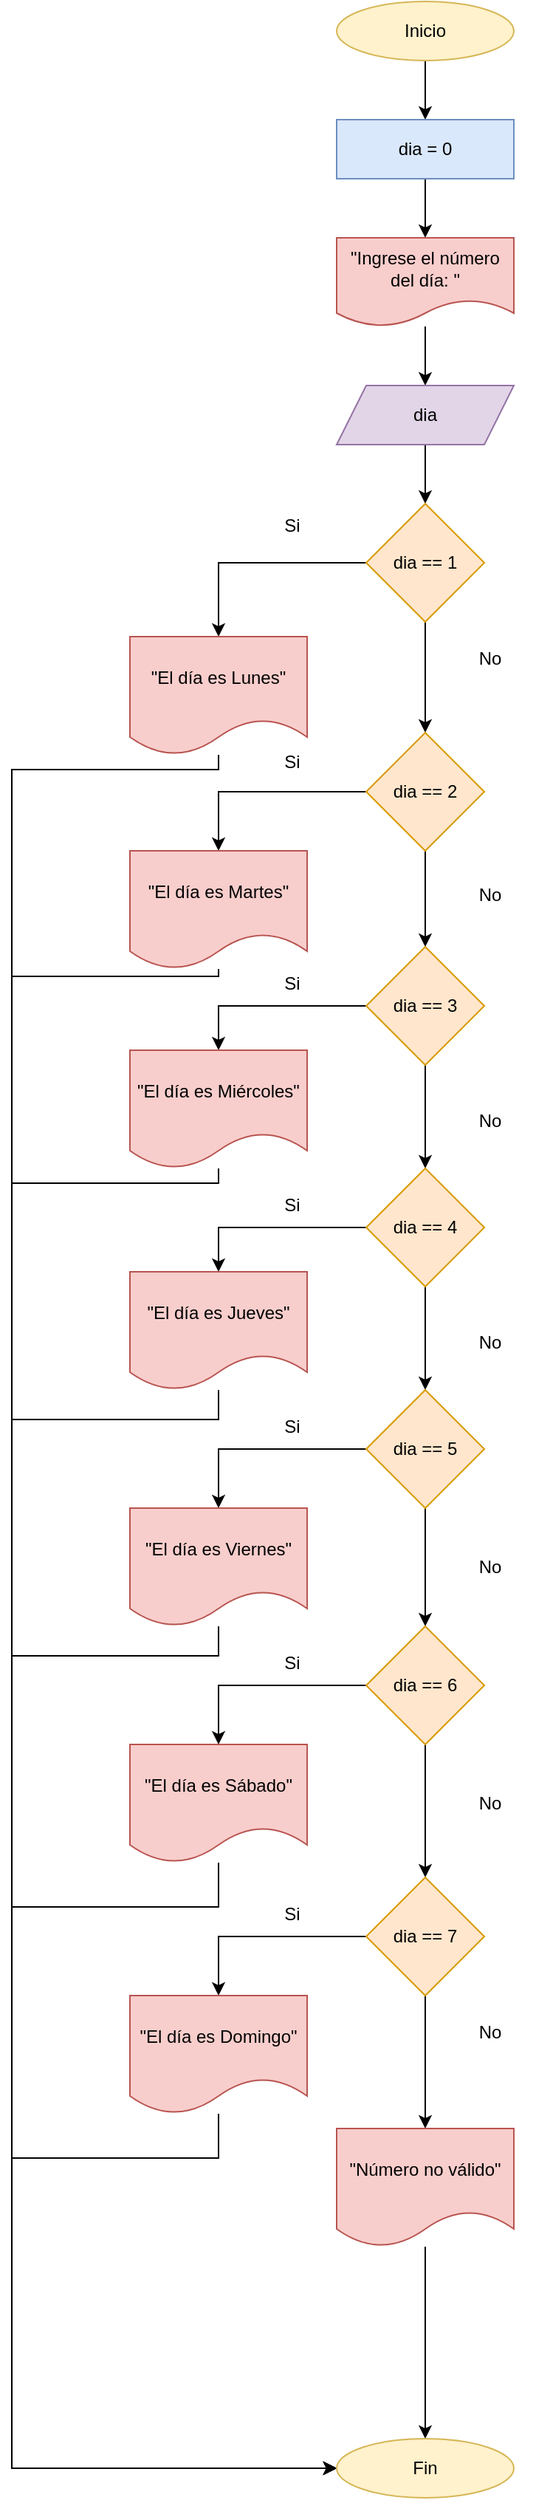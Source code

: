 <mxfile version="20.3.6" type="github"><diagram id="_x6OWzzEYFm8EcrHR-dF" name="Página-1"><mxGraphModel dx="1902" dy="965" grid="1" gridSize="10" guides="1" tooltips="1" connect="1" arrows="1" fold="1" page="1" pageScale="1" pageWidth="827" pageHeight="1169" math="0" shadow="0"><root><mxCell id="0"/><mxCell id="1" parent="0"/><mxCell id="A4JQyNqD2Rsx4FTWa9vS-3" value="" style="edgeStyle=orthogonalEdgeStyle;rounded=0;orthogonalLoop=1;jettySize=auto;html=1;" edge="1" parent="1" source="A4JQyNqD2Rsx4FTWa9vS-1"><mxGeometry relative="1" as="geometry"><mxPoint x="400" y="90" as="targetPoint"/></mxGeometry></mxCell><mxCell id="A4JQyNqD2Rsx4FTWa9vS-1" value="Inicio" style="ellipse;whiteSpace=wrap;html=1;fillColor=#fff2cc;strokeColor=#d6b656;" vertex="1" parent="1"><mxGeometry x="340" y="10" width="120" height="40" as="geometry"/></mxCell><mxCell id="A4JQyNqD2Rsx4FTWa9vS-60" value="" style="edgeStyle=orthogonalEdgeStyle;rounded=0;orthogonalLoop=1;jettySize=auto;html=1;" edge="1" parent="1" source="A4JQyNqD2Rsx4FTWa9vS-28" target="A4JQyNqD2Rsx4FTWa9vS-29"><mxGeometry relative="1" as="geometry"/></mxCell><mxCell id="A4JQyNqD2Rsx4FTWa9vS-28" value="dia = 0" style="rounded=0;whiteSpace=wrap;html=1;fillColor=#dae8fc;strokeColor=#6c8ebf;" vertex="1" parent="1"><mxGeometry x="340" y="90" width="120" height="40" as="geometry"/></mxCell><mxCell id="A4JQyNqD2Rsx4FTWa9vS-59" value="" style="edgeStyle=orthogonalEdgeStyle;rounded=0;orthogonalLoop=1;jettySize=auto;html=1;" edge="1" parent="1" source="A4JQyNqD2Rsx4FTWa9vS-29" target="A4JQyNqD2Rsx4FTWa9vS-30"><mxGeometry relative="1" as="geometry"/></mxCell><mxCell id="A4JQyNqD2Rsx4FTWa9vS-29" value="&quot;Ingrese el número del día: &quot;" style="shape=document;whiteSpace=wrap;html=1;boundedLbl=1;fillColor=#f8cecc;strokeColor=#b85450;" vertex="1" parent="1"><mxGeometry x="340" y="170" width="120" height="60" as="geometry"/></mxCell><mxCell id="A4JQyNqD2Rsx4FTWa9vS-58" value="" style="edgeStyle=orthogonalEdgeStyle;rounded=0;orthogonalLoop=1;jettySize=auto;html=1;" edge="1" parent="1" source="A4JQyNqD2Rsx4FTWa9vS-30" target="A4JQyNqD2Rsx4FTWa9vS-31"><mxGeometry relative="1" as="geometry"/></mxCell><mxCell id="A4JQyNqD2Rsx4FTWa9vS-30" value="dia" style="shape=parallelogram;perimeter=parallelogramPerimeter;whiteSpace=wrap;html=1;fixedSize=1;fillColor=#e1d5e7;strokeColor=#9673a6;" vertex="1" parent="1"><mxGeometry x="340" y="270" width="120" height="40" as="geometry"/></mxCell><mxCell id="A4JQyNqD2Rsx4FTWa9vS-56" style="edgeStyle=orthogonalEdgeStyle;rounded=0;orthogonalLoop=1;jettySize=auto;html=1;" edge="1" parent="1" source="A4JQyNqD2Rsx4FTWa9vS-31" target="A4JQyNqD2Rsx4FTWa9vS-32"><mxGeometry relative="1" as="geometry"/></mxCell><mxCell id="A4JQyNqD2Rsx4FTWa9vS-57" value="" style="edgeStyle=orthogonalEdgeStyle;rounded=0;orthogonalLoop=1;jettySize=auto;html=1;" edge="1" parent="1" source="A4JQyNqD2Rsx4FTWa9vS-31" target="A4JQyNqD2Rsx4FTWa9vS-33"><mxGeometry relative="1" as="geometry"/></mxCell><mxCell id="A4JQyNqD2Rsx4FTWa9vS-31" value="dia == 1" style="rhombus;whiteSpace=wrap;html=1;fillColor=#ffe6cc;strokeColor=#d79b00;" vertex="1" parent="1"><mxGeometry x="360" y="350" width="80" height="80" as="geometry"/></mxCell><mxCell id="A4JQyNqD2Rsx4FTWa9vS-108" style="edgeStyle=orthogonalEdgeStyle;rounded=0;orthogonalLoop=1;jettySize=auto;html=1;entryX=0;entryY=0.5;entryDx=0;entryDy=0;" edge="1" parent="1" source="A4JQyNqD2Rsx4FTWa9vS-32" target="A4JQyNqD2Rsx4FTWa9vS-84"><mxGeometry relative="1" as="geometry"><Array as="points"><mxPoint x="260" y="530"/><mxPoint x="120" y="530"/><mxPoint x="120" y="1680"/></Array></mxGeometry></mxCell><mxCell id="A4JQyNqD2Rsx4FTWa9vS-32" value="&quot;El día es Lunes&quot;" style="shape=document;whiteSpace=wrap;html=1;boundedLbl=1;fillColor=#f8cecc;strokeColor=#b85450;" vertex="1" parent="1"><mxGeometry x="200" y="440" width="120" height="80" as="geometry"/></mxCell><mxCell id="A4JQyNqD2Rsx4FTWa9vS-55" style="edgeStyle=orthogonalEdgeStyle;rounded=0;orthogonalLoop=1;jettySize=auto;html=1;entryX=0.5;entryY=0;entryDx=0;entryDy=0;" edge="1" parent="1" source="A4JQyNqD2Rsx4FTWa9vS-33" target="A4JQyNqD2Rsx4FTWa9vS-34"><mxGeometry relative="1" as="geometry"/></mxCell><mxCell id="A4JQyNqD2Rsx4FTWa9vS-61" value="" style="edgeStyle=orthogonalEdgeStyle;rounded=0;orthogonalLoop=1;jettySize=auto;html=1;" edge="1" parent="1" source="A4JQyNqD2Rsx4FTWa9vS-33" target="A4JQyNqD2Rsx4FTWa9vS-35"><mxGeometry relative="1" as="geometry"><Array as="points"><mxPoint x="400" y="620"/><mxPoint x="400" y="620"/></Array></mxGeometry></mxCell><mxCell id="A4JQyNqD2Rsx4FTWa9vS-33" value="dia == 2" style="rhombus;whiteSpace=wrap;html=1;fillColor=#ffe6cc;strokeColor=#d79b00;" vertex="1" parent="1"><mxGeometry x="360" y="505" width="80" height="80" as="geometry"/></mxCell><mxCell id="A4JQyNqD2Rsx4FTWa9vS-109" style="edgeStyle=orthogonalEdgeStyle;rounded=0;orthogonalLoop=1;jettySize=auto;html=1;entryX=0;entryY=0.5;entryDx=0;entryDy=0;" edge="1" parent="1" source="A4JQyNqD2Rsx4FTWa9vS-34" target="A4JQyNqD2Rsx4FTWa9vS-84"><mxGeometry relative="1" as="geometry"><Array as="points"><mxPoint x="260" y="670"/><mxPoint x="120" y="670"/><mxPoint x="120" y="1680"/></Array></mxGeometry></mxCell><mxCell id="A4JQyNqD2Rsx4FTWa9vS-34" value="&quot;El día es Martes&quot;" style="shape=document;whiteSpace=wrap;html=1;boundedLbl=1;fillColor=#f8cecc;strokeColor=#b85450;" vertex="1" parent="1"><mxGeometry x="200" y="585" width="120" height="80" as="geometry"/></mxCell><mxCell id="A4JQyNqD2Rsx4FTWa9vS-54" style="edgeStyle=orthogonalEdgeStyle;rounded=0;orthogonalLoop=1;jettySize=auto;html=1;entryX=0.5;entryY=0;entryDx=0;entryDy=0;" edge="1" parent="1" source="A4JQyNqD2Rsx4FTWa9vS-35" target="A4JQyNqD2Rsx4FTWa9vS-36"><mxGeometry relative="1" as="geometry"/></mxCell><mxCell id="A4JQyNqD2Rsx4FTWa9vS-62" value="" style="edgeStyle=orthogonalEdgeStyle;rounded=0;orthogonalLoop=1;jettySize=auto;html=1;" edge="1" parent="1" source="A4JQyNqD2Rsx4FTWa9vS-35" target="A4JQyNqD2Rsx4FTWa9vS-37"><mxGeometry relative="1" as="geometry"/></mxCell><mxCell id="A4JQyNqD2Rsx4FTWa9vS-35" value="dia == 3" style="rhombus;whiteSpace=wrap;html=1;fillColor=#ffe6cc;strokeColor=#d79b00;" vertex="1" parent="1"><mxGeometry x="360" y="650" width="80" height="80" as="geometry"/></mxCell><mxCell id="A4JQyNqD2Rsx4FTWa9vS-110" style="edgeStyle=orthogonalEdgeStyle;rounded=0;orthogonalLoop=1;jettySize=auto;html=1;entryX=0;entryY=0.5;entryDx=0;entryDy=0;" edge="1" parent="1" source="A4JQyNqD2Rsx4FTWa9vS-36" target="A4JQyNqD2Rsx4FTWa9vS-84"><mxGeometry relative="1" as="geometry"><Array as="points"><mxPoint x="260" y="810"/><mxPoint x="120" y="810"/><mxPoint x="120" y="1680"/></Array></mxGeometry></mxCell><mxCell id="A4JQyNqD2Rsx4FTWa9vS-36" value="&quot;El día es Miércoles&quot;" style="shape=document;whiteSpace=wrap;html=1;boundedLbl=1;fillColor=#f8cecc;strokeColor=#b85450;" vertex="1" parent="1"><mxGeometry x="200" y="720" width="120" height="80" as="geometry"/></mxCell><mxCell id="A4JQyNqD2Rsx4FTWa9vS-53" style="edgeStyle=orthogonalEdgeStyle;rounded=0;orthogonalLoop=1;jettySize=auto;html=1;entryX=0.5;entryY=0;entryDx=0;entryDy=0;" edge="1" parent="1" source="A4JQyNqD2Rsx4FTWa9vS-37" target="A4JQyNqD2Rsx4FTWa9vS-38"><mxGeometry relative="1" as="geometry"/></mxCell><mxCell id="A4JQyNqD2Rsx4FTWa9vS-63" value="" style="edgeStyle=orthogonalEdgeStyle;rounded=0;orthogonalLoop=1;jettySize=auto;html=1;" edge="1" parent="1" source="A4JQyNqD2Rsx4FTWa9vS-37" target="A4JQyNqD2Rsx4FTWa9vS-40"><mxGeometry relative="1" as="geometry"/></mxCell><mxCell id="A4JQyNqD2Rsx4FTWa9vS-37" value="dia == 4" style="rhombus;whiteSpace=wrap;html=1;fillColor=#ffe6cc;strokeColor=#d79b00;" vertex="1" parent="1"><mxGeometry x="360" y="800" width="80" height="80" as="geometry"/></mxCell><mxCell id="A4JQyNqD2Rsx4FTWa9vS-111" style="edgeStyle=orthogonalEdgeStyle;rounded=0;orthogonalLoop=1;jettySize=auto;html=1;entryX=0;entryY=0.5;entryDx=0;entryDy=0;" edge="1" parent="1" source="A4JQyNqD2Rsx4FTWa9vS-38" target="A4JQyNqD2Rsx4FTWa9vS-84"><mxGeometry relative="1" as="geometry"><Array as="points"><mxPoint x="260" y="970"/><mxPoint x="120" y="970"/><mxPoint x="120" y="1680"/></Array></mxGeometry></mxCell><mxCell id="A4JQyNqD2Rsx4FTWa9vS-38" value="&quot;El día es Jueves&quot;" style="shape=document;whiteSpace=wrap;html=1;boundedLbl=1;fillColor=#f8cecc;strokeColor=#b85450;" vertex="1" parent="1"><mxGeometry x="200" y="870" width="120" height="80" as="geometry"/></mxCell><mxCell id="A4JQyNqD2Rsx4FTWa9vS-52" style="edgeStyle=orthogonalEdgeStyle;rounded=0;orthogonalLoop=1;jettySize=auto;html=1;entryX=0.5;entryY=0;entryDx=0;entryDy=0;" edge="1" parent="1" source="A4JQyNqD2Rsx4FTWa9vS-40" target="A4JQyNqD2Rsx4FTWa9vS-41"><mxGeometry relative="1" as="geometry"/></mxCell><mxCell id="A4JQyNqD2Rsx4FTWa9vS-64" value="" style="edgeStyle=orthogonalEdgeStyle;rounded=0;orthogonalLoop=1;jettySize=auto;html=1;" edge="1" parent="1" source="A4JQyNqD2Rsx4FTWa9vS-40" target="A4JQyNqD2Rsx4FTWa9vS-42"><mxGeometry relative="1" as="geometry"/></mxCell><mxCell id="A4JQyNqD2Rsx4FTWa9vS-40" value="dia == 5" style="rhombus;whiteSpace=wrap;html=1;fillColor=#ffe6cc;strokeColor=#d79b00;" vertex="1" parent="1"><mxGeometry x="360" y="950" width="80" height="80" as="geometry"/></mxCell><mxCell id="A4JQyNqD2Rsx4FTWa9vS-112" style="edgeStyle=orthogonalEdgeStyle;rounded=0;orthogonalLoop=1;jettySize=auto;html=1;entryX=0;entryY=0.5;entryDx=0;entryDy=0;" edge="1" parent="1" source="A4JQyNqD2Rsx4FTWa9vS-41" target="A4JQyNqD2Rsx4FTWa9vS-84"><mxGeometry relative="1" as="geometry"><Array as="points"><mxPoint x="260" y="1130"/><mxPoint x="120" y="1130"/><mxPoint x="120" y="1680"/></Array></mxGeometry></mxCell><mxCell id="A4JQyNqD2Rsx4FTWa9vS-41" value="&quot;El día es Viernes&quot;" style="shape=document;whiteSpace=wrap;html=1;boundedLbl=1;fillColor=#f8cecc;strokeColor=#b85450;" vertex="1" parent="1"><mxGeometry x="200" y="1030" width="120" height="80" as="geometry"/></mxCell><mxCell id="A4JQyNqD2Rsx4FTWa9vS-51" style="edgeStyle=orthogonalEdgeStyle;rounded=0;orthogonalLoop=1;jettySize=auto;html=1;entryX=0.5;entryY=0;entryDx=0;entryDy=0;" edge="1" parent="1" source="A4JQyNqD2Rsx4FTWa9vS-42" target="A4JQyNqD2Rsx4FTWa9vS-43"><mxGeometry relative="1" as="geometry"/></mxCell><mxCell id="A4JQyNqD2Rsx4FTWa9vS-65" value="" style="edgeStyle=orthogonalEdgeStyle;rounded=0;orthogonalLoop=1;jettySize=auto;html=1;" edge="1" parent="1" source="A4JQyNqD2Rsx4FTWa9vS-42" target="A4JQyNqD2Rsx4FTWa9vS-44"><mxGeometry relative="1" as="geometry"/></mxCell><mxCell id="A4JQyNqD2Rsx4FTWa9vS-42" value="dia == 6" style="rhombus;whiteSpace=wrap;html=1;fillColor=#ffe6cc;strokeColor=#d79b00;" vertex="1" parent="1"><mxGeometry x="360" y="1110" width="80" height="80" as="geometry"/></mxCell><mxCell id="A4JQyNqD2Rsx4FTWa9vS-113" style="edgeStyle=orthogonalEdgeStyle;rounded=0;orthogonalLoop=1;jettySize=auto;html=1;entryX=0;entryY=0.5;entryDx=0;entryDy=0;" edge="1" parent="1" source="A4JQyNqD2Rsx4FTWa9vS-43" target="A4JQyNqD2Rsx4FTWa9vS-84"><mxGeometry relative="1" as="geometry"><Array as="points"><mxPoint x="260" y="1300"/><mxPoint x="120" y="1300"/><mxPoint x="120" y="1680"/></Array></mxGeometry></mxCell><mxCell id="A4JQyNqD2Rsx4FTWa9vS-43" value="&quot;El día es Sábado&quot;" style="shape=document;whiteSpace=wrap;html=1;boundedLbl=1;fillColor=#f8cecc;strokeColor=#b85450;" vertex="1" parent="1"><mxGeometry x="200" y="1190" width="120" height="80" as="geometry"/></mxCell><mxCell id="A4JQyNqD2Rsx4FTWa9vS-50" style="edgeStyle=orthogonalEdgeStyle;rounded=0;orthogonalLoop=1;jettySize=auto;html=1;entryX=0.5;entryY=0;entryDx=0;entryDy=0;" edge="1" parent="1" source="A4JQyNqD2Rsx4FTWa9vS-44" target="A4JQyNqD2Rsx4FTWa9vS-45"><mxGeometry relative="1" as="geometry"/></mxCell><mxCell id="A4JQyNqD2Rsx4FTWa9vS-115" value="" style="edgeStyle=orthogonalEdgeStyle;rounded=0;orthogonalLoop=1;jettySize=auto;html=1;" edge="1" parent="1" source="A4JQyNqD2Rsx4FTWa9vS-44" target="A4JQyNqD2Rsx4FTWa9vS-49"><mxGeometry relative="1" as="geometry"/></mxCell><mxCell id="A4JQyNqD2Rsx4FTWa9vS-44" value="dia == 7" style="rhombus;whiteSpace=wrap;html=1;fillColor=#ffe6cc;strokeColor=#d79b00;" vertex="1" parent="1"><mxGeometry x="360" y="1280" width="80" height="80" as="geometry"/></mxCell><mxCell id="A4JQyNqD2Rsx4FTWa9vS-114" style="edgeStyle=orthogonalEdgeStyle;rounded=0;orthogonalLoop=1;jettySize=auto;html=1;entryX=0;entryY=0.5;entryDx=0;entryDy=0;" edge="1" parent="1" source="A4JQyNqD2Rsx4FTWa9vS-45" target="A4JQyNqD2Rsx4FTWa9vS-84"><mxGeometry relative="1" as="geometry"><Array as="points"><mxPoint x="260" y="1470"/><mxPoint x="120" y="1470"/><mxPoint x="120" y="1680"/></Array></mxGeometry></mxCell><mxCell id="A4JQyNqD2Rsx4FTWa9vS-45" value="&quot;El día es Domingo&quot;" style="shape=document;whiteSpace=wrap;html=1;boundedLbl=1;fillColor=#f8cecc;strokeColor=#b85450;" vertex="1" parent="1"><mxGeometry x="200" y="1360" width="120" height="80" as="geometry"/></mxCell><mxCell id="A4JQyNqD2Rsx4FTWa9vS-116" style="edgeStyle=orthogonalEdgeStyle;rounded=0;orthogonalLoop=1;jettySize=auto;html=1;entryX=0.5;entryY=0;entryDx=0;entryDy=0;" edge="1" parent="1" source="A4JQyNqD2Rsx4FTWa9vS-49" target="A4JQyNqD2Rsx4FTWa9vS-84"><mxGeometry relative="1" as="geometry"/></mxCell><mxCell id="A4JQyNqD2Rsx4FTWa9vS-49" value="&quot;Número no válido&quot;" style="shape=document;whiteSpace=wrap;html=1;boundedLbl=1;fillColor=#f8cecc;strokeColor=#b85450;" vertex="1" parent="1"><mxGeometry x="340" y="1450" width="120" height="80" as="geometry"/></mxCell><mxCell id="A4JQyNqD2Rsx4FTWa9vS-84" value="Fin" style="ellipse;whiteSpace=wrap;html=1;fillColor=#fff2cc;strokeColor=#d6b656;" vertex="1" parent="1"><mxGeometry x="340" y="1660" width="120" height="40" as="geometry"/></mxCell><mxCell id="A4JQyNqD2Rsx4FTWa9vS-87" value="Si" style="text;html=1;strokeColor=none;fillColor=none;align=center;verticalAlign=middle;whiteSpace=wrap;rounded=0;" vertex="1" parent="1"><mxGeometry x="280" y="350" width="60" height="30" as="geometry"/></mxCell><mxCell id="A4JQyNqD2Rsx4FTWa9vS-88" value="No" style="text;html=1;strokeColor=none;fillColor=none;align=center;verticalAlign=middle;whiteSpace=wrap;rounded=0;" vertex="1" parent="1"><mxGeometry x="414" y="440" width="60" height="30" as="geometry"/></mxCell><mxCell id="A4JQyNqD2Rsx4FTWa9vS-89" value="Si" style="text;html=1;strokeColor=none;fillColor=none;align=center;verticalAlign=middle;whiteSpace=wrap;rounded=0;" vertex="1" parent="1"><mxGeometry x="280" y="510" width="60" height="30" as="geometry"/></mxCell><mxCell id="A4JQyNqD2Rsx4FTWa9vS-90" value="No" style="text;html=1;strokeColor=none;fillColor=none;align=center;verticalAlign=middle;whiteSpace=wrap;rounded=0;" vertex="1" parent="1"><mxGeometry x="414" y="600" width="60" height="30" as="geometry"/></mxCell><mxCell id="A4JQyNqD2Rsx4FTWa9vS-91" value="Si" style="text;html=1;strokeColor=none;fillColor=none;align=center;verticalAlign=middle;whiteSpace=wrap;rounded=0;" vertex="1" parent="1"><mxGeometry x="280" y="660" width="60" height="30" as="geometry"/></mxCell><mxCell id="A4JQyNqD2Rsx4FTWa9vS-92" value="Si" style="text;html=1;strokeColor=none;fillColor=none;align=center;verticalAlign=middle;whiteSpace=wrap;rounded=0;" vertex="1" parent="1"><mxGeometry x="280" y="810" width="60" height="30" as="geometry"/></mxCell><mxCell id="A4JQyNqD2Rsx4FTWa9vS-93" value="Si" style="text;html=1;strokeColor=none;fillColor=none;align=center;verticalAlign=middle;whiteSpace=wrap;rounded=0;" vertex="1" parent="1"><mxGeometry x="280" y="960" width="60" height="30" as="geometry"/></mxCell><mxCell id="A4JQyNqD2Rsx4FTWa9vS-94" value="Si" style="text;html=1;strokeColor=none;fillColor=none;align=center;verticalAlign=middle;whiteSpace=wrap;rounded=0;" vertex="1" parent="1"><mxGeometry x="280" y="1120" width="60" height="30" as="geometry"/></mxCell><mxCell id="A4JQyNqD2Rsx4FTWa9vS-95" value="Si" style="text;html=1;strokeColor=none;fillColor=none;align=center;verticalAlign=middle;whiteSpace=wrap;rounded=0;" vertex="1" parent="1"><mxGeometry x="280" y="1290" width="60" height="30" as="geometry"/></mxCell><mxCell id="A4JQyNqD2Rsx4FTWa9vS-96" value="No" style="text;html=1;strokeColor=none;fillColor=none;align=center;verticalAlign=middle;whiteSpace=wrap;rounded=0;" vertex="1" parent="1"><mxGeometry x="414" y="752.5" width="60" height="30" as="geometry"/></mxCell><mxCell id="A4JQyNqD2Rsx4FTWa9vS-97" value="No" style="text;html=1;strokeColor=none;fillColor=none;align=center;verticalAlign=middle;whiteSpace=wrap;rounded=0;" vertex="1" parent="1"><mxGeometry x="414" y="902.5" width="60" height="30" as="geometry"/></mxCell><mxCell id="A4JQyNqD2Rsx4FTWa9vS-98" value="No" style="text;html=1;strokeColor=none;fillColor=none;align=center;verticalAlign=middle;whiteSpace=wrap;rounded=0;" vertex="1" parent="1"><mxGeometry x="414" y="1055" width="60" height="30" as="geometry"/></mxCell><mxCell id="A4JQyNqD2Rsx4FTWa9vS-99" value="No" style="text;html=1;strokeColor=none;fillColor=none;align=center;verticalAlign=middle;whiteSpace=wrap;rounded=0;" vertex="1" parent="1"><mxGeometry x="414" y="1215" width="60" height="30" as="geometry"/></mxCell><mxCell id="A4JQyNqD2Rsx4FTWa9vS-100" value="No" style="text;html=1;strokeColor=none;fillColor=none;align=center;verticalAlign=middle;whiteSpace=wrap;rounded=0;" vertex="1" parent="1"><mxGeometry x="414" y="1370" width="60" height="30" as="geometry"/></mxCell></root></mxGraphModel></diagram></mxfile>